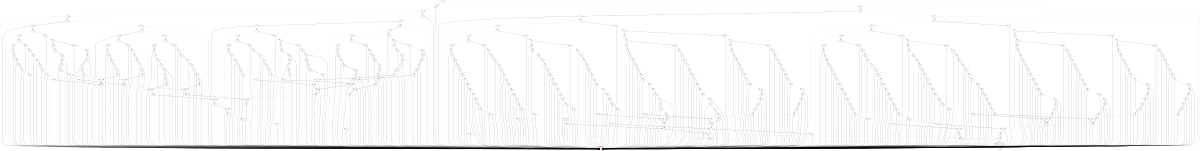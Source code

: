digraph enc1_obdd{
      rankdir=TB;
      size="8,5";
      node [fontname="Arial"];

     1 [label="False", color=red, shape=square];
     2 [label="True", color=green, shape=square];
     3 [label="30"];
     3 -> 1 [style=dotted];
     3 -> 2;
     4 [label="29"];
     4 -> 3 [style=dotted];
     4 -> 1;
     5 [label="28"];
     5 -> 1 [style=dotted];
     5 -> 4;
     6 [label="27"];
     6 -> 5 [style=dotted];
     6 -> 1;
     7 [label="26"];
     7 -> 1 [style=dotted];
     7 -> 6;
     8 [label="25"];
     8 -> 7 [style=dotted];
     8 -> 1;
     9 [label="24"];
     9 -> 8 [style=dotted];
     9 -> 1;
     10 [label="23"];
     10 -> 9 [style=dotted];
     10 -> 1;
     11 [label="22"];
     11 -> 10 [style=dotted];
     11 -> 1;
     12 [label="21"];
     12 -> 11 [style=dotted];
     12 -> 1;
     13 [label="20"];
     13 -> 12 [style=dotted];
     13 -> 1;
     14 [label="19"];
     14 -> 13 [style=dotted];
     14 -> 1;
     15 [label="18"];
     15 -> 14 [style=dotted];
     15 -> 1;
     16 [label="17"];
     16 -> 15 [style=dotted];
     16 -> 1;
     17 [label="16"];
     17 -> 16 [style=dotted];
     17 -> 1;
     18 [label="15"];
     18 -> 17 [style=dotted];
     18 -> 1;
     19 [label="14"];
     19 -> 1 [style=dotted];
     19 -> 18;
     20 [label="13"];
     20 -> 19 [style=dotted];
     20 -> 1;
     21 [label="12"];
     21 -> 1 [style=dotted];
     21 -> 20;
     22 [label="11"];
     22 -> 21 [style=dotted];
     22 -> 1;
     23 [label="10"];
     23 -> 1 [style=dotted];
     23 -> 22;
     24 [label="30"];
     24 -> 2 [style=dotted];
     24 -> 1;
     25 [label="29"];
     25 -> 1 [style=dotted];
     25 -> 24;
     26 [label="28"];
     26 -> 1 [style=dotted];
     26 -> 25;
     27 [label="27"];
     27 -> 26 [style=dotted];
     27 -> 1;
     28 [label="26"];
     28 -> 1 [style=dotted];
     28 -> 27;
     29 [label="25"];
     29 -> 28 [style=dotted];
     29 -> 1;
     30 [label="24"];
     30 -> 29 [style=dotted];
     30 -> 1;
     31 [label="23"];
     31 -> 30 [style=dotted];
     31 -> 1;
     32 [label="22"];
     32 -> 31 [style=dotted];
     32 -> 1;
     33 [label="21"];
     33 -> 32 [style=dotted];
     33 -> 1;
     34 [label="20"];
     34 -> 33 [style=dotted];
     34 -> 1;
     35 [label="19"];
     35 -> 34 [style=dotted];
     35 -> 1;
     36 [label="18"];
     36 -> 35 [style=dotted];
     36 -> 1;
     37 [label="17"];
     37 -> 36 [style=dotted];
     37 -> 1;
     38 [label="16"];
     38 -> 37 [style=dotted];
     38 -> 1;
     39 [label="15"];
     39 -> 38 [style=dotted];
     39 -> 1;
     40 [label="14"];
     40 -> 1 [style=dotted];
     40 -> 39;
     41 [label="13"];
     41 -> 40 [style=dotted];
     41 -> 1;
     42 [label="12"];
     42 -> 1 [style=dotted];
     42 -> 41;
     43 [label="11"];
     43 -> 42 [style=dotted];
     43 -> 1;
     44 [label="10"];
     44 -> 43 [style=dotted];
     44 -> 1;
     45 [label="9"];
     45 -> 23 [style=dotted];
     45 -> 44;
     46 [label="8"];
     46 -> 1 [style=dotted];
     46 -> 45;
     47 [label="26"];
     47 -> 6 [style=dotted];
     47 -> 1;
     48 [label="25"];
     48 -> 47 [style=dotted];
     48 -> 1;
     49 [label="24"];
     49 -> 1 [style=dotted];
     49 -> 48;
     50 [label="23"];
     50 -> 49 [style=dotted];
     50 -> 1;
     51 [label="22"];
     51 -> 50 [style=dotted];
     51 -> 1;
     52 [label="21"];
     52 -> 51 [style=dotted];
     52 -> 1;
     53 [label="20"];
     53 -> 52 [style=dotted];
     53 -> 1;
     54 [label="19"];
     54 -> 53 [style=dotted];
     54 -> 1;
     55 [label="18"];
     55 -> 54 [style=dotted];
     55 -> 1;
     56 [label="17"];
     56 -> 55 [style=dotted];
     56 -> 1;
     57 [label="16"];
     57 -> 56 [style=dotted];
     57 -> 1;
     58 [label="15"];
     58 -> 57 [style=dotted];
     58 -> 1;
     59 [label="14"];
     59 -> 58 [style=dotted];
     59 -> 1;
     60 [label="13"];
     60 -> 1 [style=dotted];
     60 -> 59;
     61 [label="12"];
     61 -> 1 [style=dotted];
     61 -> 60;
     62 [label="11"];
     62 -> 61 [style=dotted];
     62 -> 1;
     63 [label="10"];
     63 -> 1 [style=dotted];
     63 -> 62;
     64 [label="26"];
     64 -> 27 [style=dotted];
     64 -> 1;
     65 [label="25"];
     65 -> 64 [style=dotted];
     65 -> 1;
     66 [label="24"];
     66 -> 1 [style=dotted];
     66 -> 65;
     67 [label="23"];
     67 -> 66 [style=dotted];
     67 -> 1;
     68 [label="22"];
     68 -> 67 [style=dotted];
     68 -> 1;
     69 [label="21"];
     69 -> 68 [style=dotted];
     69 -> 1;
     70 [label="20"];
     70 -> 69 [style=dotted];
     70 -> 1;
     71 [label="19"];
     71 -> 70 [style=dotted];
     71 -> 1;
     72 [label="18"];
     72 -> 71 [style=dotted];
     72 -> 1;
     73 [label="17"];
     73 -> 72 [style=dotted];
     73 -> 1;
     74 [label="16"];
     74 -> 73 [style=dotted];
     74 -> 1;
     75 [label="15"];
     75 -> 74 [style=dotted];
     75 -> 1;
     76 [label="14"];
     76 -> 75 [style=dotted];
     76 -> 1;
     77 [label="13"];
     77 -> 1 [style=dotted];
     77 -> 76;
     78 [label="12"];
     78 -> 1 [style=dotted];
     78 -> 77;
     79 [label="11"];
     79 -> 78 [style=dotted];
     79 -> 1;
     80 [label="10"];
     80 -> 79 [style=dotted];
     80 -> 1;
     81 [label="9"];
     81 -> 63 [style=dotted];
     81 -> 80;
     82 [label="8"];
     82 -> 81 [style=dotted];
     82 -> 1;
     83 [label="7"];
     83 -> 46 [style=dotted];
     83 -> 82;
     84 [label="6"];
     84 -> 1 [style=dotted];
     84 -> 83;
     85 [label="25"];
     85 -> 1 [style=dotted];
     85 -> 47;
     86 [label="24"];
     86 -> 85 [style=dotted];
     86 -> 1;
     87 [label="23"];
     87 -> 86 [style=dotted];
     87 -> 1;
     88 [label="22"];
     88 -> 87 [style=dotted];
     88 -> 1;
     89 [label="21"];
     89 -> 88 [style=dotted];
     89 -> 1;
     90 [label="20"];
     90 -> 89 [style=dotted];
     90 -> 1;
     91 [label="19"];
     91 -> 90 [style=dotted];
     91 -> 1;
     92 [label="18"];
     92 -> 91 [style=dotted];
     92 -> 1;
     93 [label="17"];
     93 -> 92 [style=dotted];
     93 -> 1;
     94 [label="16"];
     94 -> 93 [style=dotted];
     94 -> 1;
     95 [label="15"];
     95 -> 94 [style=dotted];
     95 -> 1;
     96 [label="14"];
     96 -> 1 [style=dotted];
     96 -> 95;
     97 [label="13"];
     97 -> 96 [style=dotted];
     97 -> 1;
     98 [label="12"];
     98 -> 97 [style=dotted];
     98 -> 1;
     99 [label="11"];
     99 -> 1 [style=dotted];
     99 -> 98;
     100 [label="10"];
     100 -> 1 [style=dotted];
     100 -> 99;
     101 [label="25"];
     101 -> 1 [style=dotted];
     101 -> 64;
     102 [label="24"];
     102 -> 101 [style=dotted];
     102 -> 1;
     103 [label="23"];
     103 -> 102 [style=dotted];
     103 -> 1;
     104 [label="22"];
     104 -> 103 [style=dotted];
     104 -> 1;
     105 [label="21"];
     105 -> 104 [style=dotted];
     105 -> 1;
     106 [label="20"];
     106 -> 105 [style=dotted];
     106 -> 1;
     107 [label="19"];
     107 -> 106 [style=dotted];
     107 -> 1;
     108 [label="18"];
     108 -> 107 [style=dotted];
     108 -> 1;
     109 [label="17"];
     109 -> 108 [style=dotted];
     109 -> 1;
     110 [label="16"];
     110 -> 109 [style=dotted];
     110 -> 1;
     111 [label="15"];
     111 -> 110 [style=dotted];
     111 -> 1;
     112 [label="14"];
     112 -> 1 [style=dotted];
     112 -> 111;
     113 [label="13"];
     113 -> 112 [style=dotted];
     113 -> 1;
     114 [label="12"];
     114 -> 113 [style=dotted];
     114 -> 1;
     115 [label="11"];
     115 -> 1 [style=dotted];
     115 -> 114;
     116 [label="10"];
     116 -> 115 [style=dotted];
     116 -> 1;
     117 [label="9"];
     117 -> 100 [style=dotted];
     117 -> 116;
     118 [label="8"];
     118 -> 1 [style=dotted];
     118 -> 117;
     119 [label="24"];
     119 -> 48 [style=dotted];
     119 -> 1;
     120 [label="23"];
     120 -> 1 [style=dotted];
     120 -> 119;
     121 [label="22"];
     121 -> 120 [style=dotted];
     121 -> 1;
     122 [label="21"];
     122 -> 121 [style=dotted];
     122 -> 1;
     123 [label="20"];
     123 -> 122 [style=dotted];
     123 -> 1;
     124 [label="19"];
     124 -> 123 [style=dotted];
     124 -> 1;
     125 [label="18"];
     125 -> 124 [style=dotted];
     125 -> 1;
     126 [label="17"];
     126 -> 125 [style=dotted];
     126 -> 1;
     127 [label="16"];
     127 -> 126 [style=dotted];
     127 -> 1;
     128 [label="15"];
     128 -> 127 [style=dotted];
     128 -> 1;
     129 [label="14"];
     129 -> 128 [style=dotted];
     129 -> 1;
     130 [label="13"];
     130 -> 1 [style=dotted];
     130 -> 129;
     131 [label="12"];
     131 -> 130 [style=dotted];
     131 -> 1;
     132 [label="11"];
     132 -> 1 [style=dotted];
     132 -> 131;
     133 [label="10"];
     133 -> 1 [style=dotted];
     133 -> 132;
     134 [label="24"];
     134 -> 65 [style=dotted];
     134 -> 1;
     135 [label="23"];
     135 -> 1 [style=dotted];
     135 -> 134;
     136 [label="22"];
     136 -> 135 [style=dotted];
     136 -> 1;
     137 [label="21"];
     137 -> 136 [style=dotted];
     137 -> 1;
     138 [label="20"];
     138 -> 137 [style=dotted];
     138 -> 1;
     139 [label="19"];
     139 -> 138 [style=dotted];
     139 -> 1;
     140 [label="18"];
     140 -> 139 [style=dotted];
     140 -> 1;
     141 [label="17"];
     141 -> 140 [style=dotted];
     141 -> 1;
     142 [label="16"];
     142 -> 141 [style=dotted];
     142 -> 1;
     143 [label="15"];
     143 -> 142 [style=dotted];
     143 -> 1;
     144 [label="14"];
     144 -> 143 [style=dotted];
     144 -> 1;
     145 [label="13"];
     145 -> 1 [style=dotted];
     145 -> 144;
     146 [label="12"];
     146 -> 145 [style=dotted];
     146 -> 1;
     147 [label="11"];
     147 -> 1 [style=dotted];
     147 -> 146;
     148 [label="10"];
     148 -> 147 [style=dotted];
     148 -> 1;
     149 [label="9"];
     149 -> 133 [style=dotted];
     149 -> 148;
     150 [label="8"];
     150 -> 149 [style=dotted];
     150 -> 1;
     151 [label="7"];
     151 -> 118 [style=dotted];
     151 -> 150;
     152 [label="6"];
     152 -> 151 [style=dotted];
     152 -> 1;
     153 [label="5"];
     153 -> 84 [style=dotted];
     153 -> 152;
     154 [label="4"];
     154 -> 1 [style=dotted];
     154 -> 153;
     155 [label="28"];
     155 -> 4 [style=dotted];
     155 -> 1;
     156 [label="27"];
     156 -> 1 [style=dotted];
     156 -> 155;
     157 [label="26"];
     157 -> 1 [style=dotted];
     157 -> 156;
     158 [label="25"];
     158 -> 157 [style=dotted];
     158 -> 1;
     159 [label="24"];
     159 -> 158 [style=dotted];
     159 -> 1;
     160 [label="23"];
     160 -> 159 [style=dotted];
     160 -> 1;
     161 [label="22"];
     161 -> 160 [style=dotted];
     161 -> 1;
     162 [label="21"];
     162 -> 161 [style=dotted];
     162 -> 1;
     163 [label="20"];
     163 -> 162 [style=dotted];
     163 -> 1;
     164 [label="19"];
     164 -> 163 [style=dotted];
     164 -> 1;
     165 [label="18"];
     165 -> 164 [style=dotted];
     165 -> 1;
     166 [label="17"];
     166 -> 165 [style=dotted];
     166 -> 1;
     167 [label="16"];
     167 -> 166 [style=dotted];
     167 -> 1;
     168 [label="15"];
     168 -> 167 [style=dotted];
     168 -> 1;
     169 [label="14"];
     169 -> 1 [style=dotted];
     169 -> 168;
     170 [label="13"];
     170 -> 169 [style=dotted];
     170 -> 1;
     171 [label="12"];
     171 -> 1 [style=dotted];
     171 -> 170;
     172 [label="11"];
     172 -> 171 [style=dotted];
     172 -> 1;
     173 [label="10"];
     173 -> 1 [style=dotted];
     173 -> 172;
     174 [label="28"];
     174 -> 25 [style=dotted];
     174 -> 1;
     175 [label="27"];
     175 -> 1 [style=dotted];
     175 -> 174;
     176 [label="26"];
     176 -> 1 [style=dotted];
     176 -> 175;
     177 [label="25"];
     177 -> 176 [style=dotted];
     177 -> 1;
     178 [label="24"];
     178 -> 177 [style=dotted];
     178 -> 1;
     179 [label="23"];
     179 -> 178 [style=dotted];
     179 -> 1;
     180 [label="22"];
     180 -> 179 [style=dotted];
     180 -> 1;
     181 [label="21"];
     181 -> 180 [style=dotted];
     181 -> 1;
     182 [label="20"];
     182 -> 181 [style=dotted];
     182 -> 1;
     183 [label="19"];
     183 -> 182 [style=dotted];
     183 -> 1;
     184 [label="18"];
     184 -> 183 [style=dotted];
     184 -> 1;
     185 [label="17"];
     185 -> 184 [style=dotted];
     185 -> 1;
     186 [label="16"];
     186 -> 185 [style=dotted];
     186 -> 1;
     187 [label="15"];
     187 -> 186 [style=dotted];
     187 -> 1;
     188 [label="14"];
     188 -> 1 [style=dotted];
     188 -> 187;
     189 [label="13"];
     189 -> 188 [style=dotted];
     189 -> 1;
     190 [label="12"];
     190 -> 1 [style=dotted];
     190 -> 189;
     191 [label="11"];
     191 -> 190 [style=dotted];
     191 -> 1;
     192 [label="10"];
     192 -> 191 [style=dotted];
     192 -> 1;
     193 [label="9"];
     193 -> 173 [style=dotted];
     193 -> 192;
     194 [label="8"];
     194 -> 1 [style=dotted];
     194 -> 193;
     195 [label="26"];
     195 -> 156 [style=dotted];
     195 -> 1;
     196 [label="25"];
     196 -> 195 [style=dotted];
     196 -> 1;
     197 [label="24"];
     197 -> 1 [style=dotted];
     197 -> 196;
     198 [label="23"];
     198 -> 197 [style=dotted];
     198 -> 1;
     199 [label="22"];
     199 -> 198 [style=dotted];
     199 -> 1;
     200 [label="21"];
     200 -> 199 [style=dotted];
     200 -> 1;
     201 [label="20"];
     201 -> 200 [style=dotted];
     201 -> 1;
     202 [label="19"];
     202 -> 201 [style=dotted];
     202 -> 1;
     203 [label="18"];
     203 -> 202 [style=dotted];
     203 -> 1;
     204 [label="17"];
     204 -> 203 [style=dotted];
     204 -> 1;
     205 [label="16"];
     205 -> 204 [style=dotted];
     205 -> 1;
     206 [label="15"];
     206 -> 205 [style=dotted];
     206 -> 1;
     207 [label="14"];
     207 -> 206 [style=dotted];
     207 -> 1;
     208 [label="13"];
     208 -> 1 [style=dotted];
     208 -> 207;
     209 [label="12"];
     209 -> 1 [style=dotted];
     209 -> 208;
     210 [label="11"];
     210 -> 209 [style=dotted];
     210 -> 1;
     211 [label="10"];
     211 -> 1 [style=dotted];
     211 -> 210;
     212 [label="26"];
     212 -> 175 [style=dotted];
     212 -> 1;
     213 [label="25"];
     213 -> 212 [style=dotted];
     213 -> 1;
     214 [label="24"];
     214 -> 1 [style=dotted];
     214 -> 213;
     215 [label="23"];
     215 -> 214 [style=dotted];
     215 -> 1;
     216 [label="22"];
     216 -> 215 [style=dotted];
     216 -> 1;
     217 [label="21"];
     217 -> 216 [style=dotted];
     217 -> 1;
     218 [label="20"];
     218 -> 217 [style=dotted];
     218 -> 1;
     219 [label="19"];
     219 -> 218 [style=dotted];
     219 -> 1;
     220 [label="18"];
     220 -> 219 [style=dotted];
     220 -> 1;
     221 [label="17"];
     221 -> 220 [style=dotted];
     221 -> 1;
     222 [label="16"];
     222 -> 221 [style=dotted];
     222 -> 1;
     223 [label="15"];
     223 -> 222 [style=dotted];
     223 -> 1;
     224 [label="14"];
     224 -> 223 [style=dotted];
     224 -> 1;
     225 [label="13"];
     225 -> 1 [style=dotted];
     225 -> 224;
     226 [label="12"];
     226 -> 1 [style=dotted];
     226 -> 225;
     227 [label="11"];
     227 -> 226 [style=dotted];
     227 -> 1;
     228 [label="10"];
     228 -> 227 [style=dotted];
     228 -> 1;
     229 [label="9"];
     229 -> 211 [style=dotted];
     229 -> 228;
     230 [label="8"];
     230 -> 229 [style=dotted];
     230 -> 1;
     231 [label="7"];
     231 -> 194 [style=dotted];
     231 -> 230;
     232 [label="6"];
     232 -> 1 [style=dotted];
     232 -> 231;
     233 [label="25"];
     233 -> 1 [style=dotted];
     233 -> 195;
     234 [label="24"];
     234 -> 233 [style=dotted];
     234 -> 1;
     235 [label="23"];
     235 -> 234 [style=dotted];
     235 -> 1;
     236 [label="22"];
     236 -> 235 [style=dotted];
     236 -> 1;
     237 [label="21"];
     237 -> 236 [style=dotted];
     237 -> 1;
     238 [label="20"];
     238 -> 237 [style=dotted];
     238 -> 1;
     239 [label="19"];
     239 -> 238 [style=dotted];
     239 -> 1;
     240 [label="18"];
     240 -> 239 [style=dotted];
     240 -> 1;
     241 [label="17"];
     241 -> 240 [style=dotted];
     241 -> 1;
     242 [label="16"];
     242 -> 241 [style=dotted];
     242 -> 1;
     243 [label="15"];
     243 -> 242 [style=dotted];
     243 -> 1;
     244 [label="14"];
     244 -> 1 [style=dotted];
     244 -> 243;
     245 [label="13"];
     245 -> 244 [style=dotted];
     245 -> 1;
     246 [label="12"];
     246 -> 245 [style=dotted];
     246 -> 1;
     247 [label="11"];
     247 -> 1 [style=dotted];
     247 -> 246;
     248 [label="10"];
     248 -> 1 [style=dotted];
     248 -> 247;
     249 [label="25"];
     249 -> 1 [style=dotted];
     249 -> 212;
     250 [label="24"];
     250 -> 249 [style=dotted];
     250 -> 1;
     251 [label="23"];
     251 -> 250 [style=dotted];
     251 -> 1;
     252 [label="22"];
     252 -> 251 [style=dotted];
     252 -> 1;
     253 [label="21"];
     253 -> 252 [style=dotted];
     253 -> 1;
     254 [label="20"];
     254 -> 253 [style=dotted];
     254 -> 1;
     255 [label="19"];
     255 -> 254 [style=dotted];
     255 -> 1;
     256 [label="18"];
     256 -> 255 [style=dotted];
     256 -> 1;
     257 [label="17"];
     257 -> 256 [style=dotted];
     257 -> 1;
     258 [label="16"];
     258 -> 257 [style=dotted];
     258 -> 1;
     259 [label="15"];
     259 -> 258 [style=dotted];
     259 -> 1;
     260 [label="14"];
     260 -> 1 [style=dotted];
     260 -> 259;
     261 [label="13"];
     261 -> 260 [style=dotted];
     261 -> 1;
     262 [label="12"];
     262 -> 261 [style=dotted];
     262 -> 1;
     263 [label="11"];
     263 -> 1 [style=dotted];
     263 -> 262;
     264 [label="10"];
     264 -> 263 [style=dotted];
     264 -> 1;
     265 [label="9"];
     265 -> 248 [style=dotted];
     265 -> 264;
     266 [label="8"];
     266 -> 1 [style=dotted];
     266 -> 265;
     267 [label="24"];
     267 -> 196 [style=dotted];
     267 -> 1;
     268 [label="23"];
     268 -> 1 [style=dotted];
     268 -> 267;
     269 [label="22"];
     269 -> 268 [style=dotted];
     269 -> 1;
     270 [label="21"];
     270 -> 269 [style=dotted];
     270 -> 1;
     271 [label="20"];
     271 -> 270 [style=dotted];
     271 -> 1;
     272 [label="19"];
     272 -> 271 [style=dotted];
     272 -> 1;
     273 [label="18"];
     273 -> 272 [style=dotted];
     273 -> 1;
     274 [label="17"];
     274 -> 273 [style=dotted];
     274 -> 1;
     275 [label="16"];
     275 -> 274 [style=dotted];
     275 -> 1;
     276 [label="15"];
     276 -> 275 [style=dotted];
     276 -> 1;
     277 [label="14"];
     277 -> 276 [style=dotted];
     277 -> 1;
     278 [label="13"];
     278 -> 1 [style=dotted];
     278 -> 277;
     279 [label="12"];
     279 -> 278 [style=dotted];
     279 -> 1;
     280 [label="11"];
     280 -> 1 [style=dotted];
     280 -> 279;
     281 [label="10"];
     281 -> 1 [style=dotted];
     281 -> 280;
     282 [label="24"];
     282 -> 213 [style=dotted];
     282 -> 1;
     283 [label="23"];
     283 -> 1 [style=dotted];
     283 -> 282;
     284 [label="22"];
     284 -> 283 [style=dotted];
     284 -> 1;
     285 [label="21"];
     285 -> 284 [style=dotted];
     285 -> 1;
     286 [label="20"];
     286 -> 285 [style=dotted];
     286 -> 1;
     287 [label="19"];
     287 -> 286 [style=dotted];
     287 -> 1;
     288 [label="18"];
     288 -> 287 [style=dotted];
     288 -> 1;
     289 [label="17"];
     289 -> 288 [style=dotted];
     289 -> 1;
     290 [label="16"];
     290 -> 289 [style=dotted];
     290 -> 1;
     291 [label="15"];
     291 -> 290 [style=dotted];
     291 -> 1;
     292 [label="14"];
     292 -> 291 [style=dotted];
     292 -> 1;
     293 [label="13"];
     293 -> 1 [style=dotted];
     293 -> 292;
     294 [label="12"];
     294 -> 293 [style=dotted];
     294 -> 1;
     295 [label="11"];
     295 -> 1 [style=dotted];
     295 -> 294;
     296 [label="10"];
     296 -> 295 [style=dotted];
     296 -> 1;
     297 [label="9"];
     297 -> 281 [style=dotted];
     297 -> 296;
     298 [label="8"];
     298 -> 297 [style=dotted];
     298 -> 1;
     299 [label="7"];
     299 -> 266 [style=dotted];
     299 -> 298;
     300 [label="6"];
     300 -> 299 [style=dotted];
     300 -> 1;
     301 [label="5"];
     301 -> 232 [style=dotted];
     301 -> 300;
     302 [label="4"];
     302 -> 301 [style=dotted];
     302 -> 1;
     303 [label="3"];
     303 -> 154 [style=dotted];
     303 -> 302;
     304 [label="2"];
     304 -> 1 [style=dotted];
     304 -> 303;
     305 [label="29"];
     305 -> 24 [style=dotted];
     305 -> 1;
     306 [label="28"];
     306 -> 305 [style=dotted];
     306 -> 1;
     307 [label="27"];
     307 -> 306 [style=dotted];
     307 -> 1;
     308 [label="26"];
     308 -> 307 [style=dotted];
     308 -> 1;
     309 [label="25"];
     309 -> 308 [style=dotted];
     309 -> 1;
     310 [label="24"];
     310 -> 309 [style=dotted];
     310 -> 1;
     311 [label="23"];
     311 -> 310 [style=dotted];
     311 -> 1;
     312 [label="22"];
     312 -> 1 [style=dotted];
     312 -> 311;
     313 [label="21"];
     313 -> 312 [style=dotted];
     313 -> 1;
     314 [label="20"];
     314 -> 1 [style=dotted];
     314 -> 313;
     315 [label="19"];
     315 -> 314 [style=dotted];
     315 -> 1;
     316 [label="18"];
     316 -> 1 [style=dotted];
     316 -> 315;
     317 [label="17"];
     317 -> 316 [style=dotted];
     317 -> 1;
     318 [label="16"];
     318 -> 317 [style=dotted];
     318 -> 1;
     319 [label="15"];
     319 -> 318 [style=dotted];
     319 -> 1;
     320 [label="14"];
     320 -> 1 [style=dotted];
     320 -> 319;
     321 [label="13"];
     321 -> 320 [style=dotted];
     321 -> 1;
     322 [label="12"];
     322 -> 1 [style=dotted];
     322 -> 321;
     323 [label="11"];
     323 -> 322 [style=dotted];
     323 -> 1;
     324 [label="10"];
     324 -> 1 [style=dotted];
     324 -> 323;
     325 [label="22"];
     325 -> 311 [style=dotted];
     325 -> 1;
     326 [label="21"];
     326 -> 1 [style=dotted];
     326 -> 325;
     327 [label="20"];
     327 -> 1 [style=dotted];
     327 -> 326;
     328 [label="19"];
     328 -> 327 [style=dotted];
     328 -> 1;
     329 [label="18"];
     329 -> 1 [style=dotted];
     329 -> 328;
     330 [label="17"];
     330 -> 329 [style=dotted];
     330 -> 1;
     331 [label="16"];
     331 -> 330 [style=dotted];
     331 -> 1;
     332 [label="15"];
     332 -> 331 [style=dotted];
     332 -> 1;
     333 [label="14"];
     333 -> 1 [style=dotted];
     333 -> 332;
     334 [label="13"];
     334 -> 333 [style=dotted];
     334 -> 1;
     335 [label="12"];
     335 -> 1 [style=dotted];
     335 -> 334;
     336 [label="11"];
     336 -> 335 [style=dotted];
     336 -> 1;
     337 [label="10"];
     337 -> 336 [style=dotted];
     337 -> 1;
     338 [label="9"];
     338 -> 324 [style=dotted];
     338 -> 337;
     339 [label="8"];
     339 -> 1 [style=dotted];
     339 -> 338;
     340 [label="18"];
     340 -> 315 [style=dotted];
     340 -> 1;
     341 [label="17"];
     341 -> 340 [style=dotted];
     341 -> 1;
     342 [label="16"];
     342 -> 1 [style=dotted];
     342 -> 341;
     343 [label="15"];
     343 -> 342 [style=dotted];
     343 -> 1;
     344 [label="14"];
     344 -> 343 [style=dotted];
     344 -> 1;
     345 [label="13"];
     345 -> 1 [style=dotted];
     345 -> 344;
     346 [label="12"];
     346 -> 1 [style=dotted];
     346 -> 345;
     347 [label="11"];
     347 -> 346 [style=dotted];
     347 -> 1;
     348 [label="10"];
     348 -> 1 [style=dotted];
     348 -> 347;
     349 [label="18"];
     349 -> 328 [style=dotted];
     349 -> 1;
     350 [label="17"];
     350 -> 349 [style=dotted];
     350 -> 1;
     351 [label="16"];
     351 -> 1 [style=dotted];
     351 -> 350;
     352 [label="15"];
     352 -> 351 [style=dotted];
     352 -> 1;
     353 [label="14"];
     353 -> 352 [style=dotted];
     353 -> 1;
     354 [label="13"];
     354 -> 1 [style=dotted];
     354 -> 353;
     355 [label="12"];
     355 -> 1 [style=dotted];
     355 -> 354;
     356 [label="11"];
     356 -> 355 [style=dotted];
     356 -> 1;
     357 [label="10"];
     357 -> 356 [style=dotted];
     357 -> 1;
     358 [label="9"];
     358 -> 348 [style=dotted];
     358 -> 357;
     359 [label="8"];
     359 -> 358 [style=dotted];
     359 -> 1;
     360 [label="7"];
     360 -> 339 [style=dotted];
     360 -> 359;
     361 [label="6"];
     361 -> 1 [style=dotted];
     361 -> 360;
     362 [label="17"];
     362 -> 1 [style=dotted];
     362 -> 340;
     363 [label="16"];
     363 -> 362 [style=dotted];
     363 -> 1;
     364 [label="15"];
     364 -> 363 [style=dotted];
     364 -> 1;
     365 [label="14"];
     365 -> 1 [style=dotted];
     365 -> 364;
     366 [label="13"];
     366 -> 365 [style=dotted];
     366 -> 1;
     367 [label="12"];
     367 -> 366 [style=dotted];
     367 -> 1;
     368 [label="11"];
     368 -> 1 [style=dotted];
     368 -> 367;
     369 [label="10"];
     369 -> 1 [style=dotted];
     369 -> 368;
     370 [label="17"];
     370 -> 1 [style=dotted];
     370 -> 349;
     371 [label="16"];
     371 -> 370 [style=dotted];
     371 -> 1;
     372 [label="15"];
     372 -> 371 [style=dotted];
     372 -> 1;
     373 [label="14"];
     373 -> 1 [style=dotted];
     373 -> 372;
     374 [label="13"];
     374 -> 373 [style=dotted];
     374 -> 1;
     375 [label="12"];
     375 -> 374 [style=dotted];
     375 -> 1;
     376 [label="11"];
     376 -> 1 [style=dotted];
     376 -> 375;
     377 [label="10"];
     377 -> 376 [style=dotted];
     377 -> 1;
     378 [label="9"];
     378 -> 369 [style=dotted];
     378 -> 377;
     379 [label="8"];
     379 -> 1 [style=dotted];
     379 -> 378;
     380 [label="16"];
     380 -> 341 [style=dotted];
     380 -> 1;
     381 [label="15"];
     381 -> 1 [style=dotted];
     381 -> 380;
     382 [label="14"];
     382 -> 381 [style=dotted];
     382 -> 1;
     383 [label="13"];
     383 -> 1 [style=dotted];
     383 -> 382;
     384 [label="12"];
     384 -> 383 [style=dotted];
     384 -> 1;
     385 [label="11"];
     385 -> 1 [style=dotted];
     385 -> 384;
     386 [label="10"];
     386 -> 1 [style=dotted];
     386 -> 385;
     387 [label="16"];
     387 -> 350 [style=dotted];
     387 -> 1;
     388 [label="15"];
     388 -> 1 [style=dotted];
     388 -> 387;
     389 [label="14"];
     389 -> 388 [style=dotted];
     389 -> 1;
     390 [label="13"];
     390 -> 1 [style=dotted];
     390 -> 389;
     391 [label="12"];
     391 -> 390 [style=dotted];
     391 -> 1;
     392 [label="11"];
     392 -> 1 [style=dotted];
     392 -> 391;
     393 [label="10"];
     393 -> 392 [style=dotted];
     393 -> 1;
     394 [label="9"];
     394 -> 386 [style=dotted];
     394 -> 393;
     395 [label="8"];
     395 -> 394 [style=dotted];
     395 -> 1;
     396 [label="7"];
     396 -> 379 [style=dotted];
     396 -> 395;
     397 [label="6"];
     397 -> 396 [style=dotted];
     397 -> 1;
     398 [label="5"];
     398 -> 361 [style=dotted];
     398 -> 397;
     399 [label="4"];
     399 -> 1 [style=dotted];
     399 -> 398;
     400 [label="20"];
     400 -> 313 [style=dotted];
     400 -> 1;
     401 [label="19"];
     401 -> 1 [style=dotted];
     401 -> 400;
     402 [label="18"];
     402 -> 1 [style=dotted];
     402 -> 401;
     403 [label="17"];
     403 -> 402 [style=dotted];
     403 -> 1;
     404 [label="16"];
     404 -> 403 [style=dotted];
     404 -> 1;
     405 [label="15"];
     405 -> 404 [style=dotted];
     405 -> 1;
     406 [label="14"];
     406 -> 1 [style=dotted];
     406 -> 405;
     407 [label="13"];
     407 -> 406 [style=dotted];
     407 -> 1;
     408 [label="12"];
     408 -> 1 [style=dotted];
     408 -> 407;
     409 [label="11"];
     409 -> 408 [style=dotted];
     409 -> 1;
     410 [label="10"];
     410 -> 1 [style=dotted];
     410 -> 409;
     411 [label="20"];
     411 -> 326 [style=dotted];
     411 -> 1;
     412 [label="19"];
     412 -> 1 [style=dotted];
     412 -> 411;
     413 [label="18"];
     413 -> 1 [style=dotted];
     413 -> 412;
     414 [label="17"];
     414 -> 413 [style=dotted];
     414 -> 1;
     415 [label="16"];
     415 -> 414 [style=dotted];
     415 -> 1;
     416 [label="15"];
     416 -> 415 [style=dotted];
     416 -> 1;
     417 [label="14"];
     417 -> 1 [style=dotted];
     417 -> 416;
     418 [label="13"];
     418 -> 417 [style=dotted];
     418 -> 1;
     419 [label="12"];
     419 -> 1 [style=dotted];
     419 -> 418;
     420 [label="11"];
     420 -> 419 [style=dotted];
     420 -> 1;
     421 [label="10"];
     421 -> 420 [style=dotted];
     421 -> 1;
     422 [label="9"];
     422 -> 410 [style=dotted];
     422 -> 421;
     423 [label="8"];
     423 -> 1 [style=dotted];
     423 -> 422;
     424 [label="18"];
     424 -> 401 [style=dotted];
     424 -> 1;
     425 [label="17"];
     425 -> 424 [style=dotted];
     425 -> 1;
     426 [label="16"];
     426 -> 1 [style=dotted];
     426 -> 425;
     427 [label="15"];
     427 -> 426 [style=dotted];
     427 -> 1;
     428 [label="14"];
     428 -> 427 [style=dotted];
     428 -> 1;
     429 [label="13"];
     429 -> 1 [style=dotted];
     429 -> 428;
     430 [label="12"];
     430 -> 1 [style=dotted];
     430 -> 429;
     431 [label="11"];
     431 -> 430 [style=dotted];
     431 -> 1;
     432 [label="10"];
     432 -> 1 [style=dotted];
     432 -> 431;
     433 [label="18"];
     433 -> 412 [style=dotted];
     433 -> 1;
     434 [label="17"];
     434 -> 433 [style=dotted];
     434 -> 1;
     435 [label="16"];
     435 -> 1 [style=dotted];
     435 -> 434;
     436 [label="15"];
     436 -> 435 [style=dotted];
     436 -> 1;
     437 [label="14"];
     437 -> 436 [style=dotted];
     437 -> 1;
     438 [label="13"];
     438 -> 1 [style=dotted];
     438 -> 437;
     439 [label="12"];
     439 -> 1 [style=dotted];
     439 -> 438;
     440 [label="11"];
     440 -> 439 [style=dotted];
     440 -> 1;
     441 [label="10"];
     441 -> 440 [style=dotted];
     441 -> 1;
     442 [label="9"];
     442 -> 432 [style=dotted];
     442 -> 441;
     443 [label="8"];
     443 -> 442 [style=dotted];
     443 -> 1;
     444 [label="7"];
     444 -> 423 [style=dotted];
     444 -> 443;
     445 [label="6"];
     445 -> 1 [style=dotted];
     445 -> 444;
     446 [label="17"];
     446 -> 1 [style=dotted];
     446 -> 424;
     447 [label="16"];
     447 -> 446 [style=dotted];
     447 -> 1;
     448 [label="15"];
     448 -> 447 [style=dotted];
     448 -> 1;
     449 [label="14"];
     449 -> 1 [style=dotted];
     449 -> 448;
     450 [label="13"];
     450 -> 449 [style=dotted];
     450 -> 1;
     451 [label="12"];
     451 -> 450 [style=dotted];
     451 -> 1;
     452 [label="11"];
     452 -> 1 [style=dotted];
     452 -> 451;
     453 [label="10"];
     453 -> 1 [style=dotted];
     453 -> 452;
     454 [label="17"];
     454 -> 1 [style=dotted];
     454 -> 433;
     455 [label="16"];
     455 -> 454 [style=dotted];
     455 -> 1;
     456 [label="15"];
     456 -> 455 [style=dotted];
     456 -> 1;
     457 [label="14"];
     457 -> 1 [style=dotted];
     457 -> 456;
     458 [label="13"];
     458 -> 457 [style=dotted];
     458 -> 1;
     459 [label="12"];
     459 -> 458 [style=dotted];
     459 -> 1;
     460 [label="11"];
     460 -> 1 [style=dotted];
     460 -> 459;
     461 [label="10"];
     461 -> 460 [style=dotted];
     461 -> 1;
     462 [label="9"];
     462 -> 453 [style=dotted];
     462 -> 461;
     463 [label="8"];
     463 -> 1 [style=dotted];
     463 -> 462;
     464 [label="16"];
     464 -> 425 [style=dotted];
     464 -> 1;
     465 [label="15"];
     465 -> 1 [style=dotted];
     465 -> 464;
     466 [label="14"];
     466 -> 465 [style=dotted];
     466 -> 1;
     467 [label="13"];
     467 -> 1 [style=dotted];
     467 -> 466;
     468 [label="12"];
     468 -> 467 [style=dotted];
     468 -> 1;
     469 [label="11"];
     469 -> 1 [style=dotted];
     469 -> 468;
     470 [label="10"];
     470 -> 1 [style=dotted];
     470 -> 469;
     471 [label="16"];
     471 -> 434 [style=dotted];
     471 -> 1;
     472 [label="15"];
     472 -> 1 [style=dotted];
     472 -> 471;
     473 [label="14"];
     473 -> 472 [style=dotted];
     473 -> 1;
     474 [label="13"];
     474 -> 1 [style=dotted];
     474 -> 473;
     475 [label="12"];
     475 -> 474 [style=dotted];
     475 -> 1;
     476 [label="11"];
     476 -> 1 [style=dotted];
     476 -> 475;
     477 [label="10"];
     477 -> 476 [style=dotted];
     477 -> 1;
     478 [label="9"];
     478 -> 470 [style=dotted];
     478 -> 477;
     479 [label="8"];
     479 -> 478 [style=dotted];
     479 -> 1;
     480 [label="7"];
     480 -> 463 [style=dotted];
     480 -> 479;
     481 [label="6"];
     481 -> 480 [style=dotted];
     481 -> 1;
     482 [label="5"];
     482 -> 445 [style=dotted];
     482 -> 481;
     483 [label="4"];
     483 -> 482 [style=dotted];
     483 -> 1;
     484 [label="3"];
     484 -> 399 [style=dotted];
     484 -> 483;
     485 [label="2"];
     485 -> 484 [style=dotted];
     485 -> 1;
     486 [label="1"];
     486 -> 304 [style=dotted];
     486 -> 485;
      {rank=same; 1; 2; }
      {rank=same; 486; }
      {rank=same; 304; 485; }
      {rank=same; 303; 484; }
      {rank=same; 154; 302; 399; 483; }
      {rank=same; 153; 301; 398; 482; }
      {rank=same; 84; 152; 232; 300; 361; 397; 445; 481; }
      {rank=same; 83; 151; 231; 299; 360; 396; 444; 480; }
      {rank=same; 46; 82; 118; 150; 194; 230; 266; 298; 339; 359; 379; 395; 423; 443; 463; 479; }
      {rank=same; 45; 81; 117; 149; 193; 229; 265; 297; 338; 358; 378; 394; 422; 442; 462; 478; }
      {rank=same; 23; 44; 63; 80; 100; 116; 133; 148; 173; 192; 211; 228; 248; 264; 281; 296; 324; 337; 348; 357; 369; 377; 386; 393; 410; 421; 432; 441; 453; 461; 470; 477; }
      {rank=same; 22; 43; 62; 79; 99; 115; 132; 147; 172; 191; 210; 227; 247; 263; 280; 295; 323; 336; 347; 356; 368; 376; 385; 392; 409; 420; 431; 440; 452; 460; 469; 476; }
      {rank=same; 21; 42; 61; 78; 98; 114; 131; 146; 171; 190; 209; 226; 246; 262; 279; 294; 322; 335; 346; 355; 367; 375; 384; 391; 408; 419; 430; 439; 451; 459; 468; 475; }
      {rank=same; 20; 41; 60; 77; 97; 113; 130; 145; 170; 189; 208; 225; 245; 261; 278; 293; 321; 334; 345; 354; 366; 374; 383; 390; 407; 418; 429; 438; 450; 458; 467; 474; }
      {rank=same; 19; 40; 59; 76; 96; 112; 129; 144; 169; 188; 207; 224; 244; 260; 277; 292; 320; 333; 344; 353; 365; 373; 382; 389; 406; 417; 428; 437; 449; 457; 466; 473; }
      {rank=same; 18; 39; 58; 75; 95; 111; 128; 143; 168; 187; 206; 223; 243; 259; 276; 291; 319; 332; 343; 352; 364; 372; 381; 388; 405; 416; 427; 436; 448; 456; 465; 472; }
      {rank=same; 17; 38; 57; 74; 94; 110; 127; 142; 167; 186; 205; 222; 242; 258; 275; 290; 318; 331; 342; 351; 363; 371; 380; 387; 404; 415; 426; 435; 447; 455; 464; 471; }
      {rank=same; 16; 37; 56; 73; 93; 109; 126; 141; 166; 185; 204; 221; 241; 257; 274; 289; 317; 330; 341; 350; 362; 370; 403; 414; 425; 434; 446; 454; }
      {rank=same; 15; 36; 55; 72; 92; 108; 125; 140; 165; 184; 203; 220; 240; 256; 273; 288; 316; 329; 340; 349; 402; 413; 424; 433; }
      {rank=same; 14; 35; 54; 71; 91; 107; 124; 139; 164; 183; 202; 219; 239; 255; 272; 287; 315; 328; 401; 412; }
      {rank=same; 13; 34; 53; 70; 90; 106; 123; 138; 163; 182; 201; 218; 238; 254; 271; 286; 314; 327; 400; 411; }
      {rank=same; 12; 33; 52; 69; 89; 105; 122; 137; 162; 181; 200; 217; 237; 253; 270; 285; 313; 326; }
      {rank=same; 11; 32; 51; 68; 88; 104; 121; 136; 161; 180; 199; 216; 236; 252; 269; 284; 312; 325; }
      {rank=same; 10; 31; 50; 67; 87; 103; 120; 135; 160; 179; 198; 215; 235; 251; 268; 283; 311; }
      {rank=same; 9; 30; 49; 66; 86; 102; 119; 134; 159; 178; 197; 214; 234; 250; 267; 282; 310; }
      {rank=same; 8; 29; 48; 65; 85; 101; 158; 177; 196; 213; 233; 249; 309; }
      {rank=same; 7; 28; 47; 64; 157; 176; 195; 212; 308; }
      {rank=same; 6; 27; 156; 175; 307; }
      {rank=same; 5; 26; 155; 174; 306; }
      {rank=same; 4; 25; 305; }
      {rank=same; 3; 24; }
}